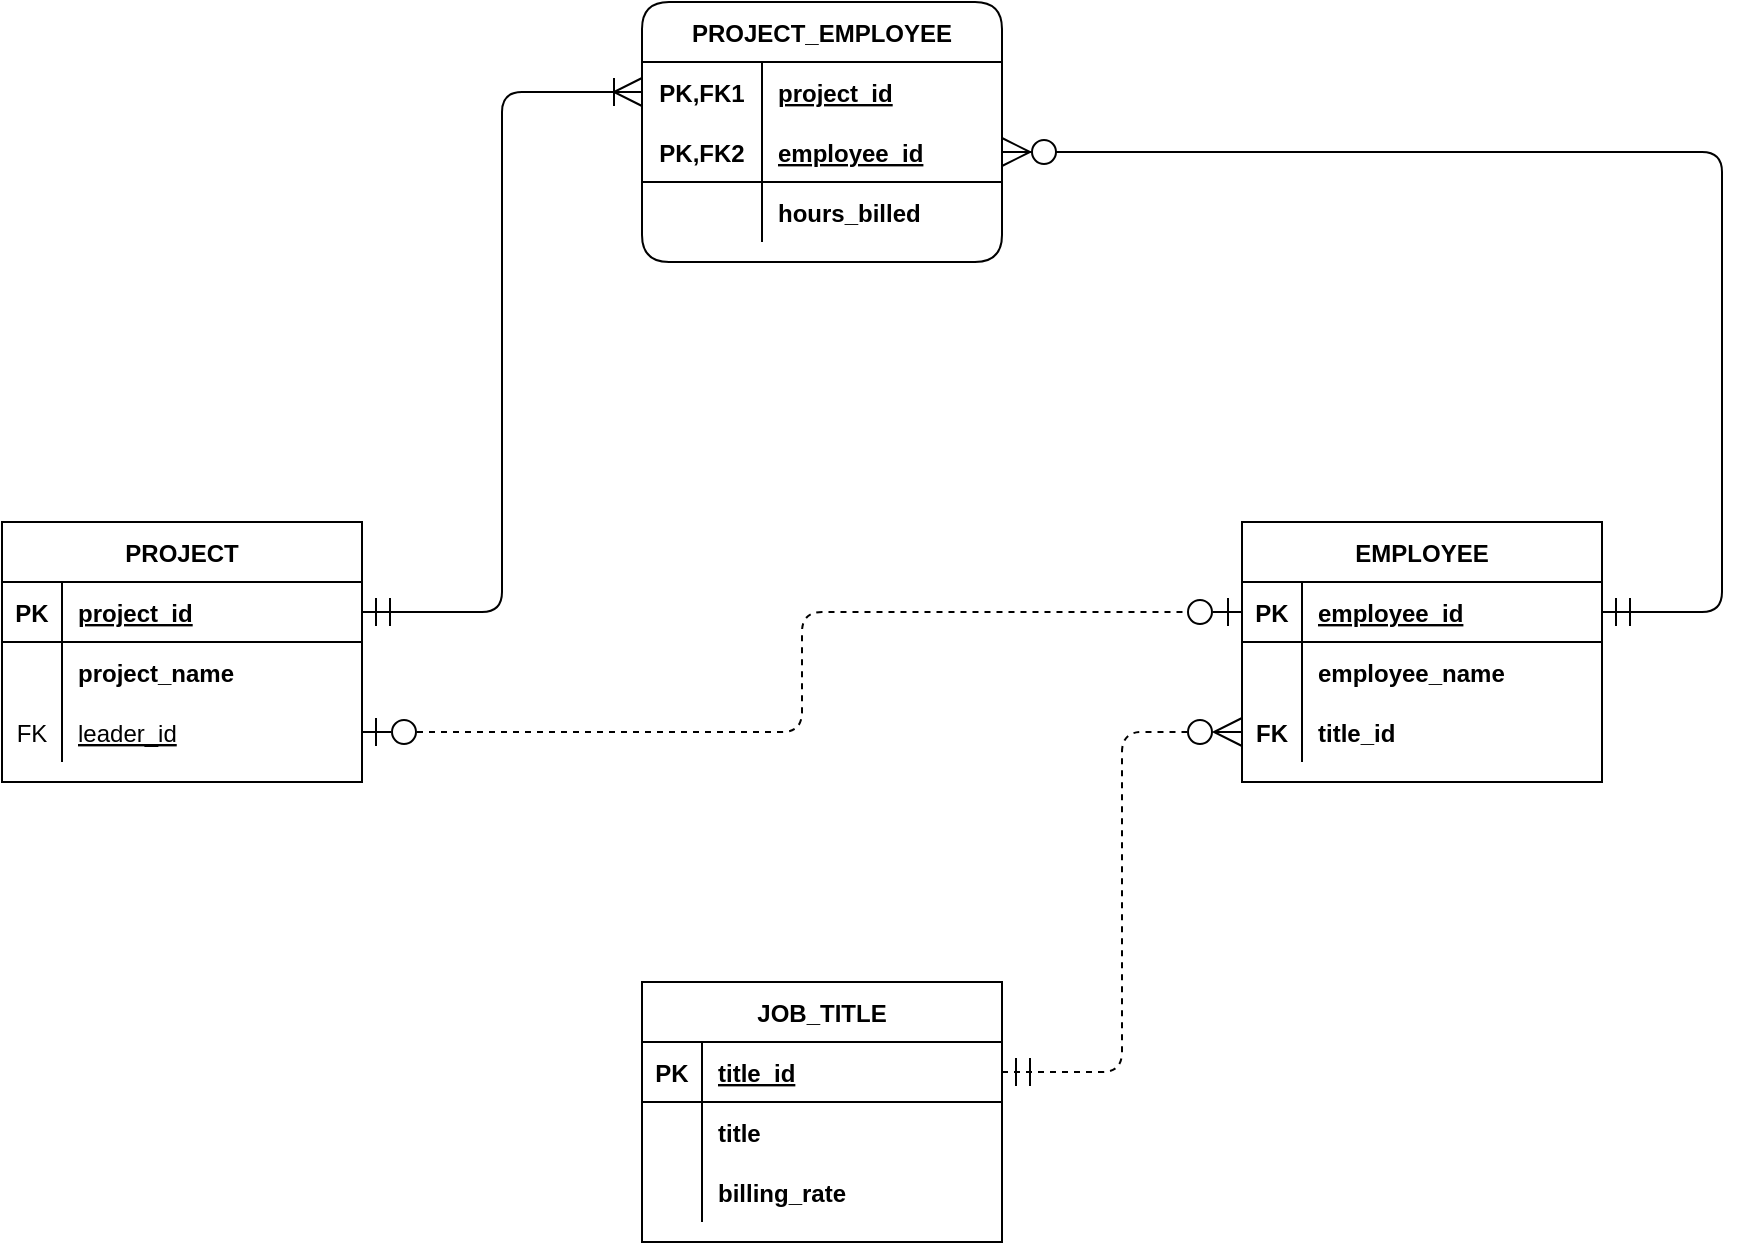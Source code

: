 <mxfile version="15.3.8" type="device"><diagram id="oKTI_KnRHQY0n1UT-KsI" name="Page-1"><mxGraphModel dx="1483" dy="781" grid="1" gridSize="10" guides="1" tooltips="1" connect="1" arrows="1" fold="1" page="1" pageScale="1" pageWidth="1169" pageHeight="827" math="0" shadow="0"><root><mxCell id="0"/><mxCell id="1" parent="0"/><mxCell id="EI0VonjfzXMu2Tgi5NO0-1" value="PROJECT" style="shape=table;startSize=30;container=1;collapsible=1;childLayout=tableLayout;fixedRows=1;rowLines=0;fontStyle=1;align=center;resizeLast=1;" vertex="1" parent="1"><mxGeometry x="160" y="370" width="180" height="130" as="geometry"/></mxCell><mxCell id="EI0VonjfzXMu2Tgi5NO0-2" value="" style="shape=partialRectangle;collapsible=0;dropTarget=0;pointerEvents=0;fillColor=none;top=0;left=0;bottom=1;right=0;points=[[0,0.5],[1,0.5]];portConstraint=eastwest;" vertex="1" parent="EI0VonjfzXMu2Tgi5NO0-1"><mxGeometry y="30" width="180" height="30" as="geometry"/></mxCell><mxCell id="EI0VonjfzXMu2Tgi5NO0-3" value="PK" style="shape=partialRectangle;connectable=0;fillColor=none;top=0;left=0;bottom=0;right=0;fontStyle=1;overflow=hidden;" vertex="1" parent="EI0VonjfzXMu2Tgi5NO0-2"><mxGeometry width="30" height="30" as="geometry"><mxRectangle width="30" height="30" as="alternateBounds"/></mxGeometry></mxCell><mxCell id="EI0VonjfzXMu2Tgi5NO0-4" value="project_id" style="shape=partialRectangle;connectable=0;fillColor=none;top=0;left=0;bottom=0;right=0;align=left;spacingLeft=6;fontStyle=5;overflow=hidden;" vertex="1" parent="EI0VonjfzXMu2Tgi5NO0-2"><mxGeometry x="30" width="150" height="30" as="geometry"><mxRectangle width="150" height="30" as="alternateBounds"/></mxGeometry></mxCell><mxCell id="EI0VonjfzXMu2Tgi5NO0-5" value="" style="shape=partialRectangle;collapsible=0;dropTarget=0;pointerEvents=0;fillColor=none;top=0;left=0;bottom=0;right=0;points=[[0,0.5],[1,0.5]];portConstraint=eastwest;" vertex="1" parent="EI0VonjfzXMu2Tgi5NO0-1"><mxGeometry y="60" width="180" height="30" as="geometry"/></mxCell><mxCell id="EI0VonjfzXMu2Tgi5NO0-6" value="" style="shape=partialRectangle;connectable=0;fillColor=none;top=0;left=0;bottom=0;right=0;editable=1;overflow=hidden;" vertex="1" parent="EI0VonjfzXMu2Tgi5NO0-5"><mxGeometry width="30" height="30" as="geometry"><mxRectangle width="30" height="30" as="alternateBounds"/></mxGeometry></mxCell><mxCell id="EI0VonjfzXMu2Tgi5NO0-7" value="project_name" style="shape=partialRectangle;connectable=0;fillColor=none;top=0;left=0;bottom=0;right=0;align=left;spacingLeft=6;overflow=hidden;fontStyle=1" vertex="1" parent="EI0VonjfzXMu2Tgi5NO0-5"><mxGeometry x="30" width="150" height="30" as="geometry"><mxRectangle width="150" height="30" as="alternateBounds"/></mxGeometry></mxCell><mxCell id="EI0VonjfzXMu2Tgi5NO0-8" value="" style="shape=partialRectangle;collapsible=0;dropTarget=0;pointerEvents=0;fillColor=none;top=0;left=0;bottom=0;right=0;points=[[0,0.5],[1,0.5]];portConstraint=eastwest;" vertex="1" parent="EI0VonjfzXMu2Tgi5NO0-1"><mxGeometry y="90" width="180" height="30" as="geometry"/></mxCell><mxCell id="EI0VonjfzXMu2Tgi5NO0-9" value="FK" style="shape=partialRectangle;connectable=0;fillColor=none;top=0;left=0;bottom=0;right=0;editable=1;overflow=hidden;" vertex="1" parent="EI0VonjfzXMu2Tgi5NO0-8"><mxGeometry width="30" height="30" as="geometry"><mxRectangle width="30" height="30" as="alternateBounds"/></mxGeometry></mxCell><mxCell id="EI0VonjfzXMu2Tgi5NO0-10" value="leader_id" style="shape=partialRectangle;connectable=0;fillColor=none;top=0;left=0;bottom=0;right=0;align=left;spacingLeft=6;overflow=hidden;fontStyle=4" vertex="1" parent="EI0VonjfzXMu2Tgi5NO0-8"><mxGeometry x="30" width="150" height="30" as="geometry"><mxRectangle width="150" height="30" as="alternateBounds"/></mxGeometry></mxCell><mxCell id="EI0VonjfzXMu2Tgi5NO0-14" value="EMPLOYEE" style="shape=table;startSize=30;container=1;collapsible=1;childLayout=tableLayout;fixedRows=1;rowLines=0;fontStyle=1;align=center;resizeLast=1;" vertex="1" parent="1"><mxGeometry x="780" y="370" width="180" height="130" as="geometry"/></mxCell><mxCell id="EI0VonjfzXMu2Tgi5NO0-15" value="" style="shape=partialRectangle;collapsible=0;dropTarget=0;pointerEvents=0;fillColor=none;top=0;left=0;bottom=1;right=0;points=[[0,0.5],[1,0.5]];portConstraint=eastwest;" vertex="1" parent="EI0VonjfzXMu2Tgi5NO0-14"><mxGeometry y="30" width="180" height="30" as="geometry"/></mxCell><mxCell id="EI0VonjfzXMu2Tgi5NO0-16" value="PK" style="shape=partialRectangle;connectable=0;fillColor=none;top=0;left=0;bottom=0;right=0;fontStyle=1;overflow=hidden;" vertex="1" parent="EI0VonjfzXMu2Tgi5NO0-15"><mxGeometry width="30" height="30" as="geometry"><mxRectangle width="30" height="30" as="alternateBounds"/></mxGeometry></mxCell><mxCell id="EI0VonjfzXMu2Tgi5NO0-17" value="employee_id" style="shape=partialRectangle;connectable=0;fillColor=none;top=0;left=0;bottom=0;right=0;align=left;spacingLeft=6;fontStyle=5;overflow=hidden;" vertex="1" parent="EI0VonjfzXMu2Tgi5NO0-15"><mxGeometry x="30" width="150" height="30" as="geometry"><mxRectangle width="150" height="30" as="alternateBounds"/></mxGeometry></mxCell><mxCell id="EI0VonjfzXMu2Tgi5NO0-18" value="" style="shape=partialRectangle;collapsible=0;dropTarget=0;pointerEvents=0;fillColor=none;top=0;left=0;bottom=0;right=0;points=[[0,0.5],[1,0.5]];portConstraint=eastwest;" vertex="1" parent="EI0VonjfzXMu2Tgi5NO0-14"><mxGeometry y="60" width="180" height="30" as="geometry"/></mxCell><mxCell id="EI0VonjfzXMu2Tgi5NO0-19" value="" style="shape=partialRectangle;connectable=0;fillColor=none;top=0;left=0;bottom=0;right=0;editable=1;overflow=hidden;" vertex="1" parent="EI0VonjfzXMu2Tgi5NO0-18"><mxGeometry width="30" height="30" as="geometry"><mxRectangle width="30" height="30" as="alternateBounds"/></mxGeometry></mxCell><mxCell id="EI0VonjfzXMu2Tgi5NO0-20" value="employee_name" style="shape=partialRectangle;connectable=0;fillColor=none;top=0;left=0;bottom=0;right=0;align=left;spacingLeft=6;overflow=hidden;fontStyle=1" vertex="1" parent="EI0VonjfzXMu2Tgi5NO0-18"><mxGeometry x="30" width="150" height="30" as="geometry"><mxRectangle width="150" height="30" as="alternateBounds"/></mxGeometry></mxCell><mxCell id="EI0VonjfzXMu2Tgi5NO0-21" value="" style="shape=partialRectangle;collapsible=0;dropTarget=0;pointerEvents=0;fillColor=none;top=0;left=0;bottom=0;right=0;points=[[0,0.5],[1,0.5]];portConstraint=eastwest;" vertex="1" parent="EI0VonjfzXMu2Tgi5NO0-14"><mxGeometry y="90" width="180" height="30" as="geometry"/></mxCell><mxCell id="EI0VonjfzXMu2Tgi5NO0-22" value="FK" style="shape=partialRectangle;connectable=0;fillColor=none;top=0;left=0;bottom=0;right=0;editable=1;overflow=hidden;fontStyle=1" vertex="1" parent="EI0VonjfzXMu2Tgi5NO0-21"><mxGeometry width="30" height="30" as="geometry"><mxRectangle width="30" height="30" as="alternateBounds"/></mxGeometry></mxCell><mxCell id="EI0VonjfzXMu2Tgi5NO0-23" value="title_id" style="shape=partialRectangle;connectable=0;fillColor=none;top=0;left=0;bottom=0;right=0;align=left;spacingLeft=6;overflow=hidden;fontStyle=1" vertex="1" parent="EI0VonjfzXMu2Tgi5NO0-21"><mxGeometry x="30" width="150" height="30" as="geometry"><mxRectangle width="150" height="30" as="alternateBounds"/></mxGeometry></mxCell><mxCell id="EI0VonjfzXMu2Tgi5NO0-27" value="JOB_TITLE" style="shape=table;startSize=30;container=1;collapsible=1;childLayout=tableLayout;fixedRows=1;rowLines=0;fontStyle=1;align=center;resizeLast=1;" vertex="1" parent="1"><mxGeometry x="480" y="600" width="180" height="130" as="geometry"/></mxCell><mxCell id="EI0VonjfzXMu2Tgi5NO0-28" value="" style="shape=partialRectangle;collapsible=0;dropTarget=0;pointerEvents=0;fillColor=none;top=0;left=0;bottom=1;right=0;points=[[0,0.5],[1,0.5]];portConstraint=eastwest;" vertex="1" parent="EI0VonjfzXMu2Tgi5NO0-27"><mxGeometry y="30" width="180" height="30" as="geometry"/></mxCell><mxCell id="EI0VonjfzXMu2Tgi5NO0-29" value="PK" style="shape=partialRectangle;connectable=0;fillColor=none;top=0;left=0;bottom=0;right=0;fontStyle=1;overflow=hidden;" vertex="1" parent="EI0VonjfzXMu2Tgi5NO0-28"><mxGeometry width="30" height="30" as="geometry"><mxRectangle width="30" height="30" as="alternateBounds"/></mxGeometry></mxCell><mxCell id="EI0VonjfzXMu2Tgi5NO0-30" value="title_id" style="shape=partialRectangle;connectable=0;fillColor=none;top=0;left=0;bottom=0;right=0;align=left;spacingLeft=6;fontStyle=5;overflow=hidden;" vertex="1" parent="EI0VonjfzXMu2Tgi5NO0-28"><mxGeometry x="30" width="150" height="30" as="geometry"><mxRectangle width="150" height="30" as="alternateBounds"/></mxGeometry></mxCell><mxCell id="EI0VonjfzXMu2Tgi5NO0-31" value="" style="shape=partialRectangle;collapsible=0;dropTarget=0;pointerEvents=0;fillColor=none;top=0;left=0;bottom=0;right=0;points=[[0,0.5],[1,0.5]];portConstraint=eastwest;" vertex="1" parent="EI0VonjfzXMu2Tgi5NO0-27"><mxGeometry y="60" width="180" height="30" as="geometry"/></mxCell><mxCell id="EI0VonjfzXMu2Tgi5NO0-32" value="" style="shape=partialRectangle;connectable=0;fillColor=none;top=0;left=0;bottom=0;right=0;editable=1;overflow=hidden;" vertex="1" parent="EI0VonjfzXMu2Tgi5NO0-31"><mxGeometry width="30" height="30" as="geometry"><mxRectangle width="30" height="30" as="alternateBounds"/></mxGeometry></mxCell><mxCell id="EI0VonjfzXMu2Tgi5NO0-33" value="title" style="shape=partialRectangle;connectable=0;fillColor=none;top=0;left=0;bottom=0;right=0;align=left;spacingLeft=6;overflow=hidden;fontStyle=1" vertex="1" parent="EI0VonjfzXMu2Tgi5NO0-31"><mxGeometry x="30" width="150" height="30" as="geometry"><mxRectangle width="150" height="30" as="alternateBounds"/></mxGeometry></mxCell><mxCell id="EI0VonjfzXMu2Tgi5NO0-55" value="" style="shape=partialRectangle;collapsible=0;dropTarget=0;pointerEvents=0;fillColor=none;top=0;left=0;bottom=0;right=0;points=[[0,0.5],[1,0.5]];portConstraint=eastwest;" vertex="1" parent="EI0VonjfzXMu2Tgi5NO0-27"><mxGeometry y="90" width="180" height="30" as="geometry"/></mxCell><mxCell id="EI0VonjfzXMu2Tgi5NO0-56" value="" style="shape=partialRectangle;connectable=0;fillColor=none;top=0;left=0;bottom=0;right=0;editable=1;overflow=hidden;" vertex="1" parent="EI0VonjfzXMu2Tgi5NO0-55"><mxGeometry width="30" height="30" as="geometry"><mxRectangle width="30" height="30" as="alternateBounds"/></mxGeometry></mxCell><mxCell id="EI0VonjfzXMu2Tgi5NO0-57" value="billing_rate" style="shape=partialRectangle;connectable=0;fillColor=none;top=0;left=0;bottom=0;right=0;align=left;spacingLeft=6;overflow=hidden;fontStyle=1" vertex="1" parent="EI0VonjfzXMu2Tgi5NO0-55"><mxGeometry x="30" width="150" height="30" as="geometry"><mxRectangle width="150" height="30" as="alternateBounds"/></mxGeometry></mxCell><mxCell id="EI0VonjfzXMu2Tgi5NO0-41" value="PROJECT_EMPLOYEE" style="shape=table;startSize=30;container=1;collapsible=1;childLayout=tableLayout;fixedRows=1;rowLines=0;fontStyle=1;align=center;resizeLast=1;rounded=1;" vertex="1" parent="1"><mxGeometry x="480" y="110" width="180" height="130" as="geometry"/></mxCell><mxCell id="EI0VonjfzXMu2Tgi5NO0-42" value="" style="shape=partialRectangle;collapsible=0;dropTarget=0;pointerEvents=0;fillColor=none;top=0;left=0;bottom=0;right=0;points=[[0,0.5],[1,0.5]];portConstraint=eastwest;" vertex="1" parent="EI0VonjfzXMu2Tgi5NO0-41"><mxGeometry y="30" width="180" height="30" as="geometry"/></mxCell><mxCell id="EI0VonjfzXMu2Tgi5NO0-43" value="PK,FK1" style="shape=partialRectangle;connectable=0;fillColor=none;top=0;left=0;bottom=0;right=0;fontStyle=1;overflow=hidden;" vertex="1" parent="EI0VonjfzXMu2Tgi5NO0-42"><mxGeometry width="60" height="30" as="geometry"><mxRectangle width="60" height="30" as="alternateBounds"/></mxGeometry></mxCell><mxCell id="EI0VonjfzXMu2Tgi5NO0-44" value="project_id" style="shape=partialRectangle;connectable=0;fillColor=none;top=0;left=0;bottom=0;right=0;align=left;spacingLeft=6;fontStyle=5;overflow=hidden;" vertex="1" parent="EI0VonjfzXMu2Tgi5NO0-42"><mxGeometry x="60" width="120" height="30" as="geometry"><mxRectangle width="120" height="30" as="alternateBounds"/></mxGeometry></mxCell><mxCell id="EI0VonjfzXMu2Tgi5NO0-45" value="" style="shape=partialRectangle;collapsible=0;dropTarget=0;pointerEvents=0;fillColor=none;top=0;left=0;bottom=1;right=0;points=[[0,0.5],[1,0.5]];portConstraint=eastwest;" vertex="1" parent="EI0VonjfzXMu2Tgi5NO0-41"><mxGeometry y="60" width="180" height="30" as="geometry"/></mxCell><mxCell id="EI0VonjfzXMu2Tgi5NO0-46" value="PK,FK2" style="shape=partialRectangle;connectable=0;fillColor=none;top=0;left=0;bottom=0;right=0;fontStyle=1;overflow=hidden;" vertex="1" parent="EI0VonjfzXMu2Tgi5NO0-45"><mxGeometry width="60" height="30" as="geometry"><mxRectangle width="60" height="30" as="alternateBounds"/></mxGeometry></mxCell><mxCell id="EI0VonjfzXMu2Tgi5NO0-47" value="employee_id" style="shape=partialRectangle;connectable=0;fillColor=none;top=0;left=0;bottom=0;right=0;align=left;spacingLeft=6;fontStyle=5;overflow=hidden;" vertex="1" parent="EI0VonjfzXMu2Tgi5NO0-45"><mxGeometry x="60" width="120" height="30" as="geometry"><mxRectangle width="120" height="30" as="alternateBounds"/></mxGeometry></mxCell><mxCell id="EI0VonjfzXMu2Tgi5NO0-48" value="" style="shape=partialRectangle;collapsible=0;dropTarget=0;pointerEvents=0;fillColor=none;top=0;left=0;bottom=0;right=0;points=[[0,0.5],[1,0.5]];portConstraint=eastwest;" vertex="1" parent="EI0VonjfzXMu2Tgi5NO0-41"><mxGeometry y="90" width="180" height="30" as="geometry"/></mxCell><mxCell id="EI0VonjfzXMu2Tgi5NO0-49" value="" style="shape=partialRectangle;connectable=0;fillColor=none;top=0;left=0;bottom=0;right=0;editable=1;overflow=hidden;" vertex="1" parent="EI0VonjfzXMu2Tgi5NO0-48"><mxGeometry width="60" height="30" as="geometry"><mxRectangle width="60" height="30" as="alternateBounds"/></mxGeometry></mxCell><mxCell id="EI0VonjfzXMu2Tgi5NO0-50" value="hours_billed" style="shape=partialRectangle;connectable=0;fillColor=none;top=0;left=0;bottom=0;right=0;align=left;spacingLeft=6;overflow=hidden;fontStyle=1" vertex="1" parent="EI0VonjfzXMu2Tgi5NO0-48"><mxGeometry x="60" width="120" height="30" as="geometry"><mxRectangle width="120" height="30" as="alternateBounds"/></mxGeometry></mxCell><mxCell id="EI0VonjfzXMu2Tgi5NO0-54" value="" style="endArrow=ERoneToMany;html=1;exitX=1;exitY=0.5;exitDx=0;exitDy=0;entryX=0;entryY=0.5;entryDx=0;entryDy=0;edgeStyle=orthogonalEdgeStyle;startArrow=ERmandOne;startFill=0;endSize=12;startSize=12;endFill=0;" edge="1" parent="1" source="EI0VonjfzXMu2Tgi5NO0-2" target="EI0VonjfzXMu2Tgi5NO0-42"><mxGeometry width="50" height="50" relative="1" as="geometry"><mxPoint x="580" y="430" as="sourcePoint"/><mxPoint x="630" y="380" as="targetPoint"/></mxGeometry></mxCell><mxCell id="EI0VonjfzXMu2Tgi5NO0-58" value="" style="endArrow=ERzeroToOne;dashed=1;html=1;startSize=12;endSize=12;exitX=1;exitY=0.5;exitDx=0;exitDy=0;entryX=0;entryY=0.5;entryDx=0;entryDy=0;edgeStyle=orthogonalEdgeStyle;startArrow=ERzeroToOne;startFill=0;endFill=0;" edge="1" parent="1" source="EI0VonjfzXMu2Tgi5NO0-8" target="EI0VonjfzXMu2Tgi5NO0-15"><mxGeometry width="50" height="50" relative="1" as="geometry"><mxPoint x="580" y="430" as="sourcePoint"/><mxPoint x="630" y="380" as="targetPoint"/></mxGeometry></mxCell><mxCell id="EI0VonjfzXMu2Tgi5NO0-59" value="" style="endArrow=ERmandOne;html=1;startSize=12;endSize=12;exitX=1;exitY=0.5;exitDx=0;exitDy=0;entryX=1;entryY=0.5;entryDx=0;entryDy=0;edgeStyle=orthogonalEdgeStyle;startArrow=ERzeroToMany;startFill=1;endFill=0;" edge="1" parent="1" source="EI0VonjfzXMu2Tgi5NO0-45" target="EI0VonjfzXMu2Tgi5NO0-15"><mxGeometry width="50" height="50" relative="1" as="geometry"><mxPoint x="580" y="430" as="sourcePoint"/><mxPoint x="630" y="380" as="targetPoint"/><Array as="points"><mxPoint x="1020" y="185"/><mxPoint x="1020" y="415"/></Array></mxGeometry></mxCell><mxCell id="EI0VonjfzXMu2Tgi5NO0-60" value="" style="endArrow=ERzeroToMany;dashed=1;html=1;startSize=12;endSize=12;entryX=0;entryY=0.5;entryDx=0;entryDy=0;exitX=1;exitY=0.5;exitDx=0;exitDy=0;edgeStyle=orthogonalEdgeStyle;startArrow=ERmandOne;startFill=0;endFill=0;" edge="1" parent="1" source="EI0VonjfzXMu2Tgi5NO0-28" target="EI0VonjfzXMu2Tgi5NO0-21"><mxGeometry width="50" height="50" relative="1" as="geometry"><mxPoint x="580" y="430" as="sourcePoint"/><mxPoint x="630" y="380" as="targetPoint"/></mxGeometry></mxCell></root></mxGraphModel></diagram></mxfile>